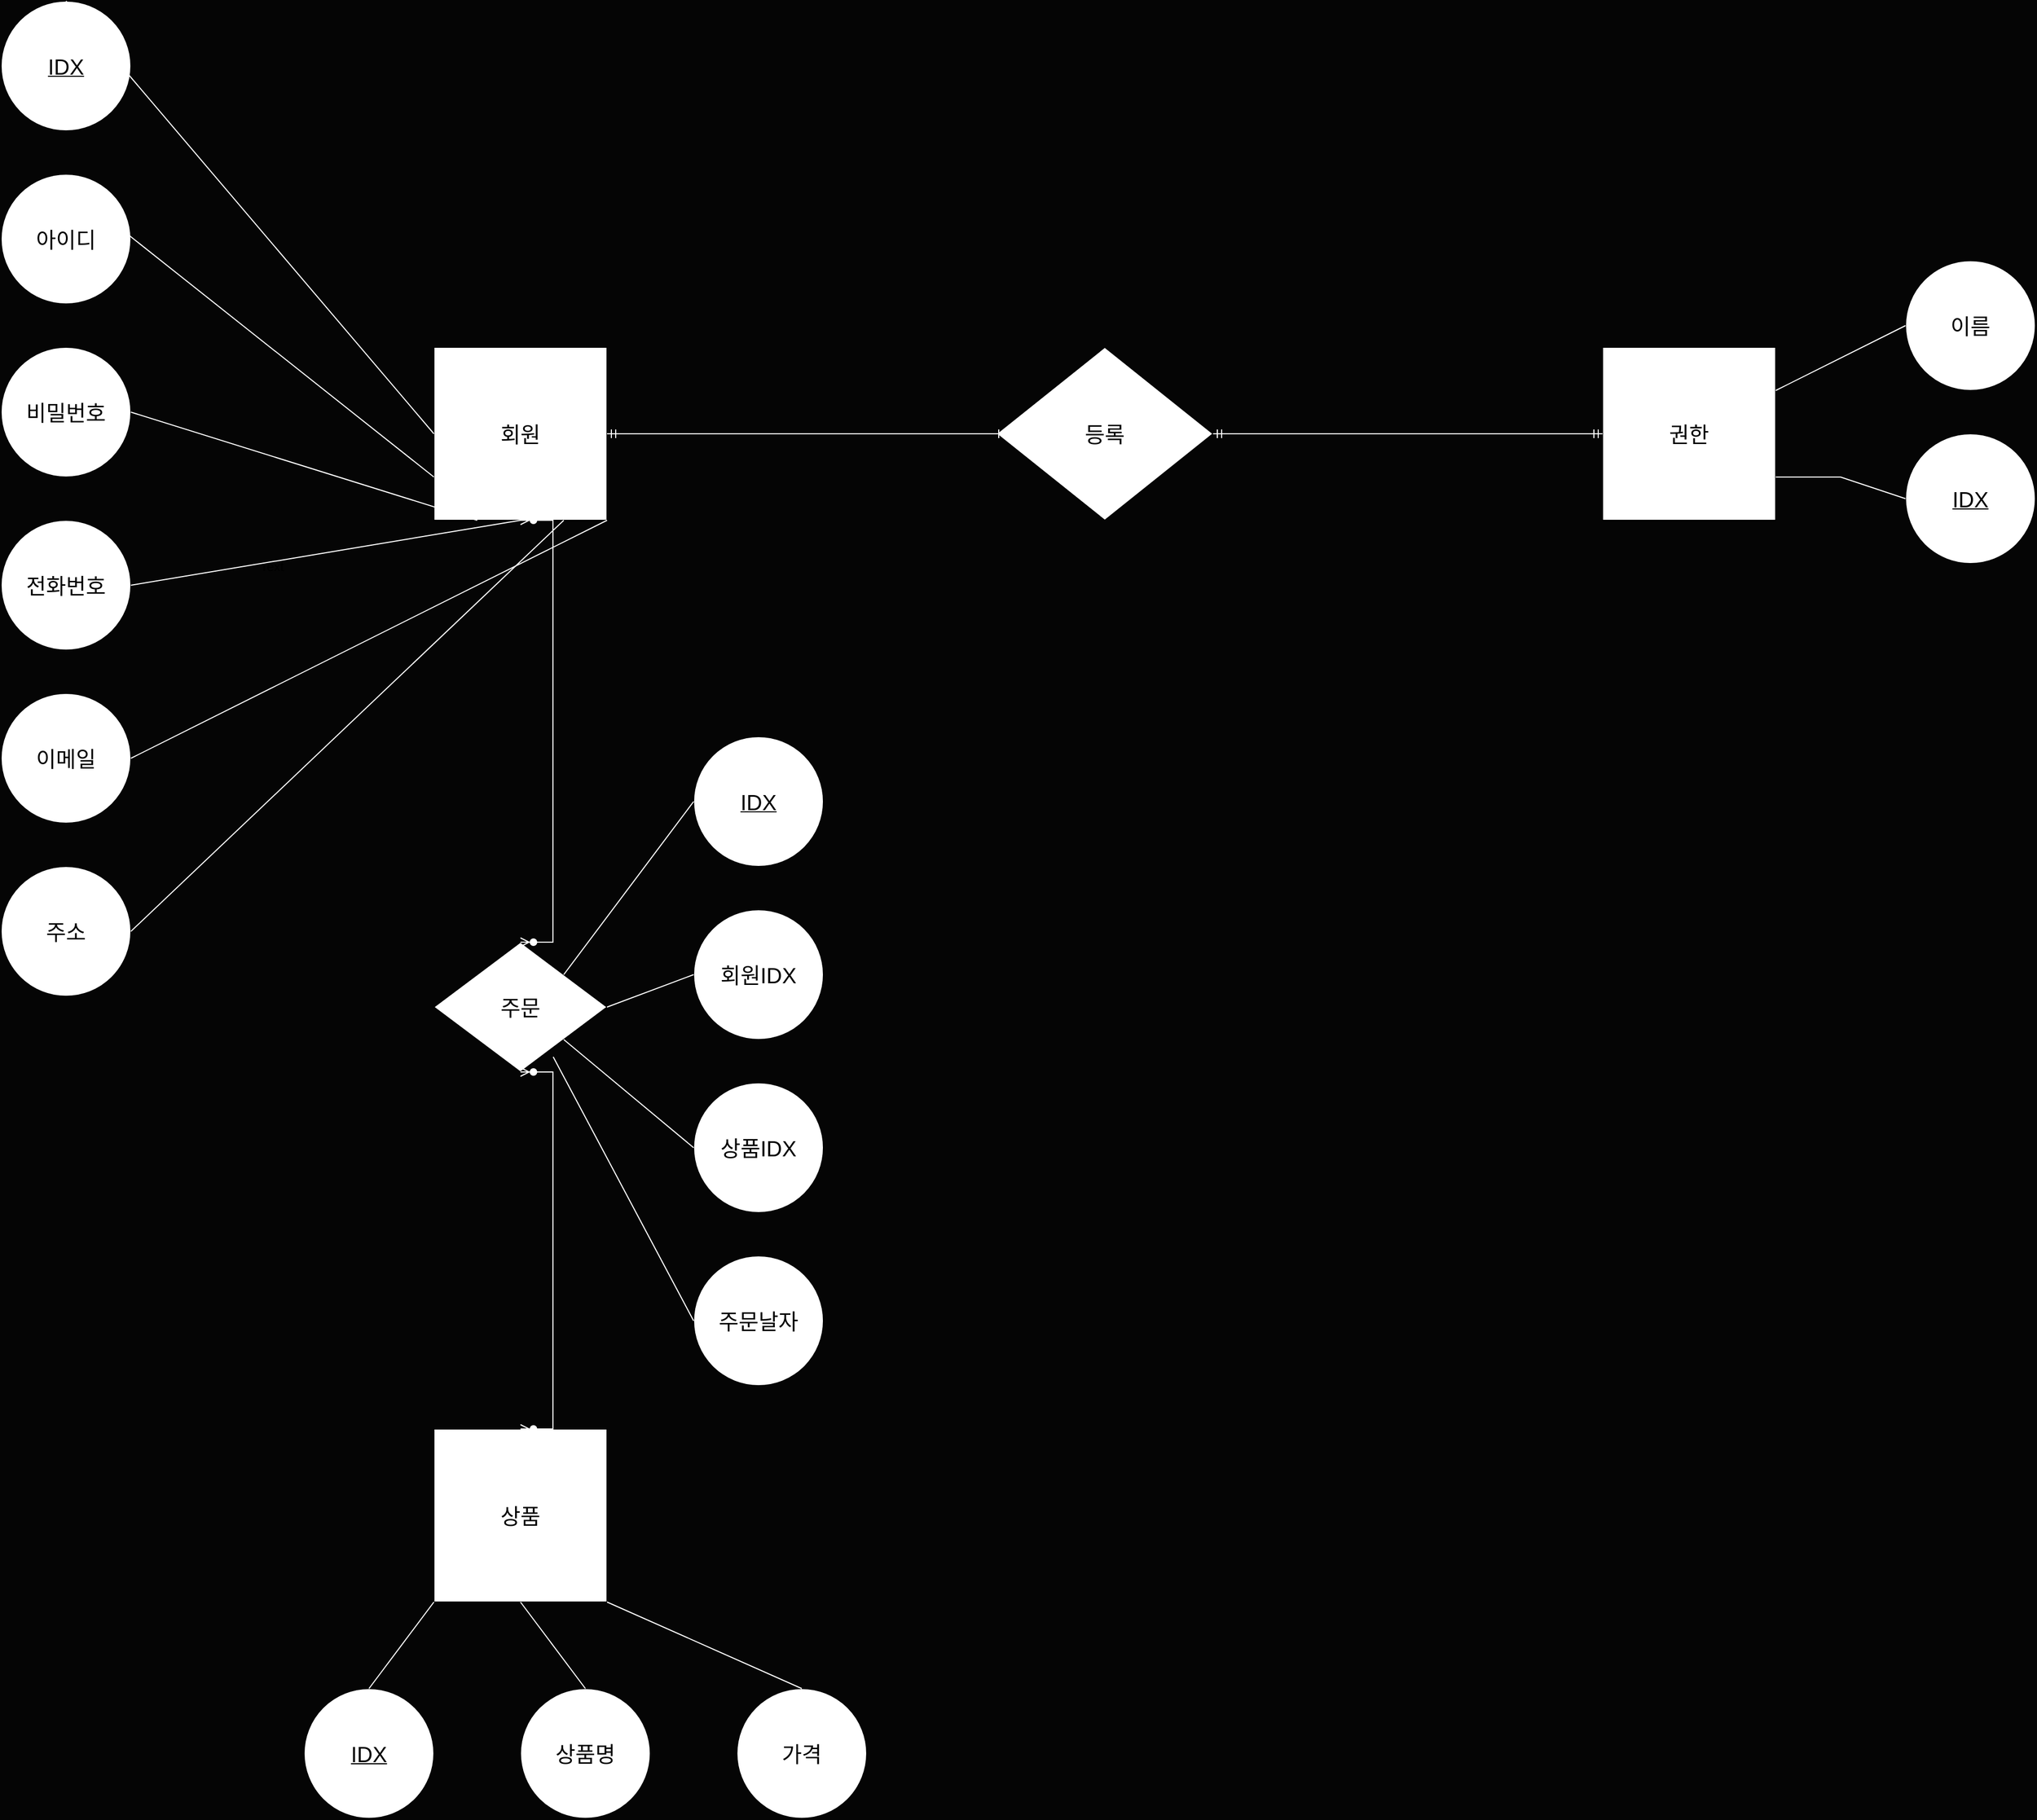 <mxfile version="22.1.22" type="embed">
  <diagram id="23iRSUPoRavnBvh4doch" name="Page-1">
    <mxGraphModel dx="8814" dy="12944" grid="1" gridSize="10" guides="1" tooltips="1" connect="1" arrows="1" fold="1" page="0" pageScale="1" pageWidth="827" pageHeight="1169" background="#050505" math="0" shadow="0">
      <root>
        <mxCell id="0" />
        <mxCell id="1" parent="0" />
        <mxCell id="36" value="&lt;font style=&quot;font-size: 20px;&quot;&gt;회원&lt;/font&gt;" style="whiteSpace=wrap;html=1;align=center;" vertex="1" parent="1">
          <mxGeometry x="-6920" y="-11520" width="160" height="160" as="geometry" />
        </mxCell>
        <mxCell id="37" value="&lt;font style=&quot;font-size: 20px;&quot;&gt;IDX&lt;/font&gt;" style="ellipse;whiteSpace=wrap;html=1;align=center;fontStyle=4;" vertex="1" parent="1">
          <mxGeometry x="-7320" y="-11840" width="120" height="120" as="geometry" />
        </mxCell>
        <mxCell id="38" value="&lt;font style=&quot;font-size: 20px;&quot;&gt;아이디&lt;/font&gt;" style="ellipse;whiteSpace=wrap;html=1;align=center;" vertex="1" parent="1">
          <mxGeometry x="-7320" y="-11680" width="120" height="120" as="geometry" />
        </mxCell>
        <mxCell id="39" value="&lt;font style=&quot;font-size: 20px;&quot;&gt;비밀번호&lt;/font&gt;" style="ellipse;whiteSpace=wrap;html=1;align=center;" vertex="1" parent="1">
          <mxGeometry x="-7320" y="-11520" width="120" height="120" as="geometry" />
        </mxCell>
        <mxCell id="40" value="&lt;font style=&quot;font-size: 20px;&quot;&gt;전화번호&lt;/font&gt;" style="ellipse;whiteSpace=wrap;html=1;align=center;" vertex="1" parent="1">
          <mxGeometry x="-7320" y="-11360" width="120" height="120" as="geometry" />
        </mxCell>
        <mxCell id="41" value="&lt;font style=&quot;font-size: 20px;&quot;&gt;이메일&lt;/font&gt;" style="ellipse;whiteSpace=wrap;html=1;align=center;" vertex="1" parent="1">
          <mxGeometry x="-7320" y="-11200" width="120" height="120" as="geometry" />
        </mxCell>
        <mxCell id="42" value="&lt;font style=&quot;font-size: 20px;&quot;&gt;주소&lt;/font&gt;" style="ellipse;whiteSpace=wrap;html=1;align=center;" vertex="1" parent="1">
          <mxGeometry x="-7320" y="-11040" width="120" height="120" as="geometry" />
        </mxCell>
        <mxCell id="44" value="Text" style="text;html=1;align=center;verticalAlign=middle;resizable=0;points=[];autosize=1;strokeColor=none;fillColor=none;" vertex="1" parent="1">
          <mxGeometry x="-7095" y="-11332" width="50" height="30" as="geometry" />
        </mxCell>
        <mxCell id="45" value="" style="endArrow=none;html=1;rounded=0;exitX=0.5;exitY=0;exitDx=0;exitDy=0;entryX=0;entryY=0.5;entryDx=0;entryDy=0;strokeColor=#FFFFFF;" edge="1" parent="1" source="37" target="36">
          <mxGeometry relative="1" as="geometry">
            <mxPoint x="-6970" y="-11370" as="sourcePoint" />
            <mxPoint x="-6810" y="-11370" as="targetPoint" />
          </mxGeometry>
        </mxCell>
        <mxCell id="47" value="" style="endArrow=none;html=1;rounded=0;entryX=0;entryY=0.75;entryDx=0;entryDy=0;strokeColor=#FFFFFF;exitX=0.917;exitY=0.417;exitDx=0;exitDy=0;exitPerimeter=0;" edge="1" parent="1" source="38" target="36">
          <mxGeometry relative="1" as="geometry">
            <mxPoint x="-7200" y="-11610" as="sourcePoint" />
            <mxPoint x="-6775" y="-11440" as="targetPoint" />
          </mxGeometry>
        </mxCell>
        <mxCell id="48" value="" style="endArrow=none;html=1;rounded=0;exitX=1;exitY=0.5;exitDx=0;exitDy=0;entryX=0.25;entryY=1;entryDx=0;entryDy=0;strokeColor=#FFFFFF;" edge="1" parent="1" source="39" target="36">
          <mxGeometry relative="1" as="geometry">
            <mxPoint x="-6940" y="-11280" as="sourcePoint" />
            <mxPoint x="-6765" y="-11400" as="targetPoint" />
          </mxGeometry>
        </mxCell>
        <mxCell id="50" value="" style="endArrow=none;html=1;rounded=0;exitX=1;exitY=0.5;exitDx=0;exitDy=0;entryX=0.5;entryY=1;entryDx=0;entryDy=0;strokeColor=#FFFFFF;" edge="1" parent="1" source="40" target="36">
          <mxGeometry relative="1" as="geometry">
            <mxPoint x="-6780" y="-11280" as="sourcePoint" />
            <mxPoint x="-6730" y="-11360" as="targetPoint" />
          </mxGeometry>
        </mxCell>
        <mxCell id="52" value="" style="endArrow=none;html=1;rounded=0;exitX=1;exitY=0.5;exitDx=0;exitDy=0;entryX=1;entryY=1;entryDx=0;entryDy=0;strokeColor=#FFFFFF;" edge="1" parent="1" source="41" target="36">
          <mxGeometry relative="1" as="geometry">
            <mxPoint x="-6620" y="-11280" as="sourcePoint" />
            <mxPoint x="-6690" y="-11360" as="targetPoint" />
          </mxGeometry>
        </mxCell>
        <mxCell id="54" value="" style="endArrow=none;html=1;rounded=0;exitX=0.75;exitY=1;exitDx=0;exitDy=0;entryX=1;entryY=0.5;entryDx=0;entryDy=0;strokeColor=#FFFFFF;" edge="1" parent="1" source="36" target="42">
          <mxGeometry relative="1" as="geometry">
            <mxPoint x="-6820" y="-10900" as="sourcePoint" />
            <mxPoint x="-7120" y="-11060" as="targetPoint" />
          </mxGeometry>
        </mxCell>
        <mxCell id="55" value="&lt;font style=&quot;font-size: 20px;&quot;&gt;등록&lt;/font&gt;" style="shape=rhombus;perimeter=rhombusPerimeter;whiteSpace=wrap;html=1;align=center;" vertex="1" parent="1">
          <mxGeometry x="-6400" y="-11520" width="200" height="160" as="geometry" />
        </mxCell>
        <mxCell id="57" value="&lt;span style=&quot;font-size: 20px;&quot;&gt;권한&lt;/span&gt;" style="whiteSpace=wrap;html=1;align=center;" vertex="1" parent="1">
          <mxGeometry x="-5840" y="-11520" width="160" height="160" as="geometry" />
        </mxCell>
        <mxCell id="58" value="&lt;font style=&quot;font-size: 20px;&quot;&gt;IDX&lt;/font&gt;" style="ellipse;whiteSpace=wrap;html=1;align=center;fontStyle=4;" vertex="1" parent="1">
          <mxGeometry x="-5560" y="-11440" width="120" height="120" as="geometry" />
        </mxCell>
        <mxCell id="59" value="&lt;font style=&quot;font-size: 20px;&quot;&gt;이름&lt;/font&gt;" style="ellipse;whiteSpace=wrap;html=1;align=center;" vertex="1" parent="1">
          <mxGeometry x="-5560" y="-11600" width="120" height="120" as="geometry" />
        </mxCell>
        <mxCell id="62" value="" style="endArrow=none;html=1;rounded=0;entryX=1;entryY=0.75;entryDx=0;entryDy=0;strokeColor=#FFFFFF;exitX=0;exitY=0.5;exitDx=0;exitDy=0;" edge="1" parent="1" source="58" target="57">
          <mxGeometry relative="1" as="geometry">
            <mxPoint x="-5640" y="-11360" as="sourcePoint" />
            <mxPoint x="-5610" y="-11438.33" as="targetPoint" />
            <Array as="points">
              <mxPoint x="-5620" y="-11400" />
            </Array>
          </mxGeometry>
        </mxCell>
        <mxCell id="64" value="" style="endArrow=none;html=1;rounded=0;entryX=1;entryY=0.25;entryDx=0;entryDy=0;strokeColor=#FFFFFF;exitX=0;exitY=0.5;exitDx=0;exitDy=0;" edge="1" parent="1" source="59" target="57">
          <mxGeometry relative="1" as="geometry">
            <mxPoint x="-5620" y="-11520" as="sourcePoint" />
            <mxPoint x="-5640" y="-11598.33" as="targetPoint" />
          </mxGeometry>
        </mxCell>
        <mxCell id="68" value="&lt;font style=&quot;font-size: 20px;&quot;&gt;상품&lt;/font&gt;" style="whiteSpace=wrap;html=1;align=center;" vertex="1" parent="1">
          <mxGeometry x="-6920" y="-10520" width="160" height="160" as="geometry" />
        </mxCell>
        <mxCell id="70" value="&lt;font style=&quot;font-size: 20px;&quot;&gt;주문&lt;/font&gt;" style="shape=rhombus;perimeter=rhombusPerimeter;whiteSpace=wrap;html=1;align=center;" vertex="1" parent="1">
          <mxGeometry x="-6920" y="-10970" width="160" height="120" as="geometry" />
        </mxCell>
        <mxCell id="74" value="" style="edgeStyle=entityRelationEdgeStyle;fontSize=12;html=1;endArrow=ERmandOne;startArrow=ERmandOne;rounded=0;exitX=1;exitY=0.5;exitDx=0;exitDy=0;strokeColor=#FFFFFF;" edge="1" parent="1" source="36">
          <mxGeometry width="100" height="100" relative="1" as="geometry">
            <mxPoint x="-6490" y="-11340" as="sourcePoint" />
            <mxPoint x="-6390" y="-11440" as="targetPoint" />
          </mxGeometry>
        </mxCell>
        <mxCell id="77" value="" style="edgeStyle=entityRelationEdgeStyle;fontSize=12;html=1;endArrow=ERmandOne;startArrow=ERmandOne;rounded=0;strokeColor=#FFFFFF;" edge="1" parent="1" source="55" target="57">
          <mxGeometry width="100" height="100" relative="1" as="geometry">
            <mxPoint x="-6070" y="-11290" as="sourcePoint" />
            <mxPoint x="-5970" y="-11390" as="targetPoint" />
          </mxGeometry>
        </mxCell>
        <mxCell id="79" value="" style="edgeStyle=entityRelationEdgeStyle;fontSize=12;html=1;endArrow=ERzeroToMany;endFill=1;startArrow=ERzeroToMany;rounded=0;entryX=0.5;entryY=1;entryDx=0;entryDy=0;exitX=0.5;exitY=0;exitDx=0;exitDy=0;strokeColor=#FFFFFF;" edge="1" parent="1" source="70" target="36">
          <mxGeometry width="100" height="100" relative="1" as="geometry">
            <mxPoint x="-6790" y="-11040" as="sourcePoint" />
            <mxPoint x="-6690" y="-11140" as="targetPoint" />
            <Array as="points">
              <mxPoint x="-6820" y="-11360" />
            </Array>
          </mxGeometry>
        </mxCell>
        <mxCell id="80" value="" style="edgeStyle=entityRelationEdgeStyle;fontSize=12;html=1;endArrow=ERzeroToMany;endFill=1;startArrow=ERzeroToMany;rounded=0;entryX=0.5;entryY=1;entryDx=0;entryDy=0;exitX=0.5;exitY=0;exitDx=0;exitDy=0;strokeColor=#FFFFFF;" edge="1" parent="1" source="68" target="70">
          <mxGeometry width="100" height="100" relative="1" as="geometry">
            <mxPoint x="-6960" y="-10640" as="sourcePoint" />
            <mxPoint x="-6860" y="-10740" as="targetPoint" />
          </mxGeometry>
        </mxCell>
        <mxCell id="82" value="&lt;font style=&quot;font-size: 20px;&quot;&gt;IDX&lt;/font&gt;" style="ellipse;whiteSpace=wrap;html=1;align=center;fontStyle=4;" vertex="1" parent="1">
          <mxGeometry x="-7040" y="-10280" width="120" height="120" as="geometry" />
        </mxCell>
        <mxCell id="83" value="&lt;font style=&quot;font-size: 20px;&quot;&gt;상품명&lt;/font&gt;" style="ellipse;whiteSpace=wrap;html=1;align=center;" vertex="1" parent="1">
          <mxGeometry x="-6840" y="-10280" width="120" height="120" as="geometry" />
        </mxCell>
        <mxCell id="84" value="&lt;span style=&quot;font-size: 20px;&quot;&gt;가격&lt;/span&gt;" style="ellipse;whiteSpace=wrap;html=1;align=center;" vertex="1" parent="1">
          <mxGeometry x="-6640" y="-10280" width="120" height="120" as="geometry" />
        </mxCell>
        <mxCell id="86" value="" style="endArrow=none;html=1;rounded=0;entryX=0.5;entryY=0;entryDx=0;entryDy=0;exitX=0;exitY=1;exitDx=0;exitDy=0;strokeColor=#FFFFFF;" edge="1" parent="1" source="68" target="82">
          <mxGeometry relative="1" as="geometry">
            <mxPoint x="-6950" y="-10350" as="sourcePoint" />
            <mxPoint x="-6900" y="-10350" as="targetPoint" />
          </mxGeometry>
        </mxCell>
        <mxCell id="87" value="" style="endArrow=none;html=1;rounded=0;exitX=0.5;exitY=0;exitDx=0;exitDy=0;entryX=0.5;entryY=1;entryDx=0;entryDy=0;strokeColor=#FFFFFF;" edge="1" parent="1" source="83" target="68">
          <mxGeometry relative="1" as="geometry">
            <mxPoint x="-6840" y="-10310" as="sourcePoint" />
            <mxPoint x="-6680" y="-10310" as="targetPoint" />
          </mxGeometry>
        </mxCell>
        <mxCell id="88" value="" style="endArrow=none;html=1;rounded=0;exitX=1;exitY=1;exitDx=0;exitDy=0;entryX=0.5;entryY=0;entryDx=0;entryDy=0;strokeColor=#FFFFFF;" edge="1" parent="1" source="68" target="84">
          <mxGeometry relative="1" as="geometry">
            <mxPoint x="-6730" y="-10340" as="sourcePoint" />
            <mxPoint x="-6570" y="-10340" as="targetPoint" />
          </mxGeometry>
        </mxCell>
        <mxCell id="90" value="&lt;font style=&quot;font-size: 20px;&quot;&gt;IDX&lt;/font&gt;" style="ellipse;whiteSpace=wrap;html=1;align=center;fontStyle=4;" vertex="1" parent="1">
          <mxGeometry x="-6680" y="-11160" width="120" height="120" as="geometry" />
        </mxCell>
        <mxCell id="91" value="&lt;span style=&quot;font-size: 20px;&quot;&gt;회원IDX&lt;br&gt;&lt;/span&gt;" style="ellipse;whiteSpace=wrap;html=1;align=center;" vertex="1" parent="1">
          <mxGeometry x="-6680" y="-11000" width="120" height="120" as="geometry" />
        </mxCell>
        <mxCell id="94" style="edgeStyle=orthogonalEdgeStyle;rounded=0;orthogonalLoop=1;jettySize=auto;html=1;exitX=1;exitY=0;exitDx=0;exitDy=0;" edge="1" parent="1" source="92">
          <mxGeometry relative="1" as="geometry">
            <mxPoint x="-6590" y="-10790" as="targetPoint" />
          </mxGeometry>
        </mxCell>
        <mxCell id="92" value="&lt;span style=&quot;font-size: 20px;&quot;&gt;상품IDX&lt;/span&gt;" style="ellipse;whiteSpace=wrap;html=1;align=center;" vertex="1" parent="1">
          <mxGeometry x="-6680" y="-10840" width="120" height="120" as="geometry" />
        </mxCell>
        <mxCell id="93" value="&lt;span style=&quot;font-size: 20px;&quot;&gt;주문날자&lt;/span&gt;" style="ellipse;whiteSpace=wrap;html=1;align=center;" vertex="1" parent="1">
          <mxGeometry x="-6680" y="-10680" width="120" height="120" as="geometry" />
        </mxCell>
        <mxCell id="95" value="" style="endArrow=none;html=1;rounded=0;entryX=0;entryY=0.5;entryDx=0;entryDy=0;exitX=1;exitY=0;exitDx=0;exitDy=0;strokeColor=#FFFFFF;" edge="1" parent="1" source="70" target="90">
          <mxGeometry relative="1" as="geometry">
            <mxPoint x="-6780" y="-11000" as="sourcePoint" />
            <mxPoint x="-6620" y="-11000" as="targetPoint" />
          </mxGeometry>
        </mxCell>
        <mxCell id="96" value="" style="endArrow=none;html=1;rounded=0;entryX=0;entryY=0.5;entryDx=0;entryDy=0;strokeColor=#FFFFFF;" edge="1" parent="1" target="91">
          <mxGeometry relative="1" as="geometry">
            <mxPoint x="-6760" y="-10910" as="sourcePoint" />
            <mxPoint x="-6700" y="-10870" as="targetPoint" />
          </mxGeometry>
        </mxCell>
        <mxCell id="97" value="" style="endArrow=none;html=1;rounded=0;entryX=0;entryY=0.5;entryDx=0;entryDy=0;exitX=1;exitY=1;exitDx=0;exitDy=0;strokeColor=#FFFFFF;" edge="1" parent="1">
          <mxGeometry relative="1" as="geometry">
            <mxPoint x="-6800" y="-10880" as="sourcePoint" />
            <mxPoint x="-6680.0" y="-10780" as="targetPoint" />
          </mxGeometry>
        </mxCell>
        <mxCell id="100" value="" style="endArrow=none;html=1;rounded=0;entryX=0;entryY=0.5;entryDx=0;entryDy=0;exitX=0.689;exitY=0.883;exitDx=0;exitDy=0;exitPerimeter=0;strokeColor=#FFFFFF;" edge="1" parent="1" source="70" target="93">
          <mxGeometry relative="1" as="geometry">
            <mxPoint x="-6840" y="-10710" as="sourcePoint" />
            <mxPoint x="-6680" y="-10710" as="targetPoint" />
          </mxGeometry>
        </mxCell>
      </root>
    </mxGraphModel>
  </diagram>
</mxfile>
